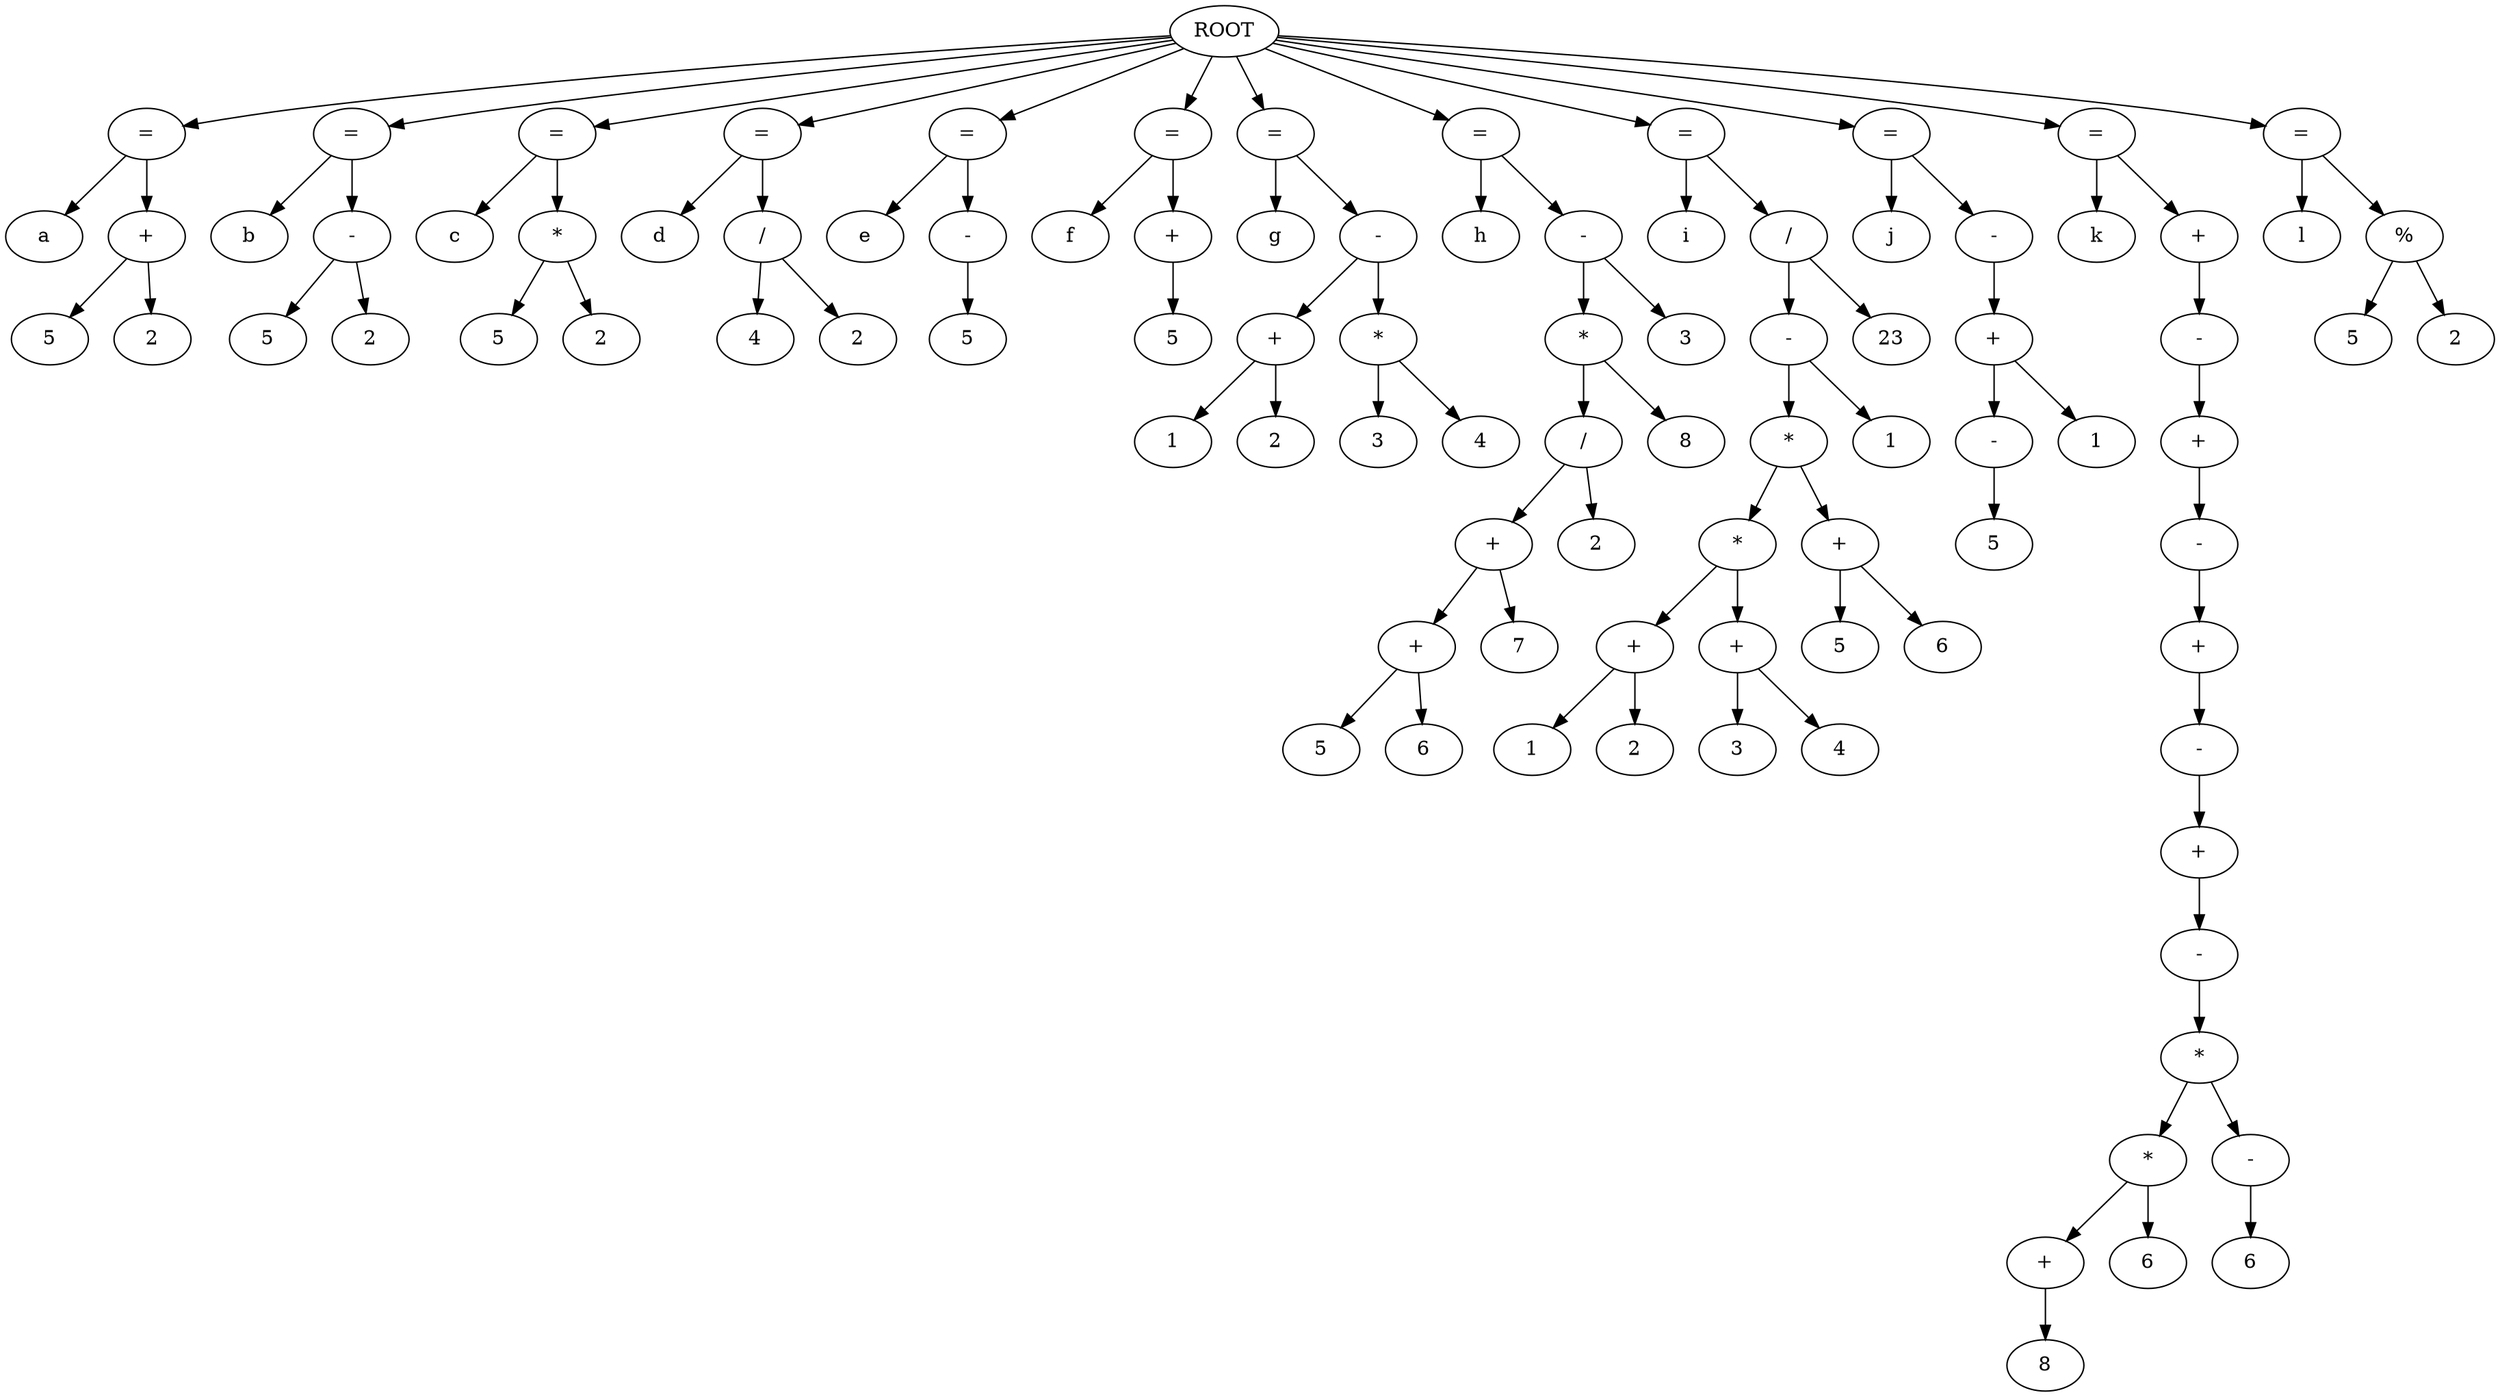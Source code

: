 strict digraph G{
l11[label = "="]
l111[label = "="]
l1111[label = "="]
l11111[label = "="]
l111111[label = "="]
l1111111[label = "="]
l11111111[label = "="]
l111111111[label = "="]
l1111111111[label = "="]
l11111111111[label = "="]
l111111111111[label = "="]
l1111111111111[label = "="]
"ROOT"->"l11"
l111111111111131[label = "a"]
l1111111111111311[label = "+"]
"l11"->l111111111111131
"l11"->"l1111111111111311"
l1111111111111311331[label = "5"]
l11111111111113113311[label = "2"]
"l1111111111111311"->l1111111111111311331
"l1111111111111311"->l11111111111113113311
"ROOT"->"l111"
l1111111111111331[label = "b"]
l11111111111113311[label = "-"]
"l111"->l1111111111111331
"l111"->"l11111111111113311"
l11111111111113311331[label = "5"]
l111111111111133113311[label = "2"]
"l11111111111113311"->l11111111111113311331
"l11111111111113311"->l111111111111133113311
"ROOT"->"l1111"
l11111111111113331[label = "c"]
l111111111111133311[label = "*"]
"l1111"->l11111111111113331
"l1111"->"l111111111111133311"
l111111111111133311331[label = "5"]
l1111111111111333113311[label = "2"]
"l111111111111133311"->l111111111111133311331
"l111111111111133311"->l1111111111111333113311
"ROOT"->"l11111"
l111111111111133331[label = "d"]
l1111111111111333311[label = "/"]
"l11111"->l111111111111133331
"l11111"->"l1111111111111333311"
l1111111111111333311331[label = "4"]
l11111111111113333113311[label = "2"]
"l1111111111111333311"->l1111111111111333311331
"l1111111111111333311"->l11111111111113333113311
"ROOT"->"l111111"
l1111111111111333331[label = "e"]
l11111111111113333311[label = "-"]
"l111111"->l1111111111111333331
"l111111"->"l11111111111113333311"
l11111111111113333311331[label = "5"]
"l11111111111113333311"->l11111111111113333311331
"ROOT"->"l1111111"
l11111111111113333331[label = "f"]
l111111111111133333311[label = "+"]
"l1111111"->l11111111111113333331
"l1111111"->"l111111111111133333311"
l111111111111133333311331[label = "5"]
"l111111111111133333311"->l111111111111133333311331
"ROOT"->"l11111111"
l111111111111133333331[label = "g"]
l1111111111111333333311[label = "-"]
"l11111111"->l111111111111133333331
"l11111111"->"l1111111111111333333311"
l1111111111111333333311331[label = "+"]
l11111111111113333333113311[label = "*"]
"l1111111111111333333311"->"l1111111111111333333311331"
l1111111111111333333311331131[label = "1"]
l11111111111113333333113311311[label = "2"]
"l1111111111111333333311331"->l1111111111111333333311331131
"l1111111111111333333311331"->l11111111111113333333113311311
"l1111111111111333333311"->"l11111111111113333333113311"
l11111111111113333333113311331[label = "3"]
l111111111111133333331133113311[label = "4"]
"l11111111111113333333113311"->l11111111111113333333113311331
"l11111111111113333333113311"->l111111111111133333331133113311
"ROOT"->"l111111111"
l1111111111111333333331[label = "h"]
l11111111111113333333311[label = "-"]
"l111111111"->l1111111111111333333331
"l111111111"->"l11111111111113333333311"
l11111111111113333333311331[label = "*"]
l111111111111133333333113311[label = "3"]
"l11111111111113333333311"->"l11111111111113333333311331"
l11111111111113333333311331131[label = "/"]
l111111111111133333333113311311[label = "8"]
"l11111111111113333333311331"->"l11111111111113333333311331131"
l11111111111113333333311331131131[label = "+"]
l111111111111133333333113311311311[label = "2"]
"l11111111111113333333311331131"->"l11111111111113333333311331131131"
l11111111111113333333311331131131131[label = "+"]
l111111111111133333333113311311311311[label = "7"]
"l11111111111113333333311331131131"->"l11111111111113333333311331131131131"
l11111111111113333333311331131131131131[label = "5"]
l111111111111133333333113311311311311311[label = "6"]
"l11111111111113333333311331131131131"->l11111111111113333333311331131131131131
"l11111111111113333333311331131131131"->l111111111111133333333113311311311311311
"l11111111111113333333311331131131"->l111111111111133333333113311311311311
"l11111111111113333333311331131"->l111111111111133333333113311311311
"l11111111111113333333311331"->l111111111111133333333113311311
"l11111111111113333333311"->l111111111111133333333113311
"ROOT"->"l1111111111"
l11111111111113333333331[label = "i"]
l111111111111133333333311[label = "/"]
"l1111111111"->l11111111111113333333331
"l1111111111"->"l111111111111133333333311"
l111111111111133333333311331[label = "-"]
l1111111111111333333333113311[label = "23"]
"l111111111111133333333311"->"l111111111111133333333311331"
l111111111111133333333311331131[label = "*"]
l1111111111111333333333113311311[label = "1"]
"l111111111111133333333311331"->"l111111111111133333333311331131"
l111111111111133333333311331131131[label = "*"]
l1111111111111333333333113311311311[label = "+"]
"l111111111111133333333311331131"->"l111111111111133333333311331131131"
l111111111111133333333311331131131131[label = "+"]
l1111111111111333333333113311311311311[label = "+"]
"l111111111111133333333311331131131"->"l111111111111133333333311331131131131"
l111111111111133333333311331131131131131[label = "1"]
l1111111111111333333333113311311311311311[label = "2"]
"l111111111111133333333311331131131131"->l111111111111133333333311331131131131131
"l111111111111133333333311331131131131"->l1111111111111333333333113311311311311311
"l111111111111133333333311331131131"->"l1111111111111333333333113311311311311"
l1111111111111333333333113311311311311331[label = "3"]
l11111111111113333333331133113113113113311[label = "4"]
"l1111111111111333333333113311311311311"->l1111111111111333333333113311311311311331
"l1111111111111333333333113311311311311"->l11111111111113333333331133113113113113311
"l111111111111133333333311331131"->"l1111111111111333333333113311311311"
l1111111111111333333333113311311311331[label = "5"]
l11111111111113333333331133113113113311[label = "6"]
"l1111111111111333333333113311311311"->l1111111111111333333333113311311311331
"l1111111111111333333333113311311311"->l11111111111113333333331133113113113311
"l111111111111133333333311331"->l1111111111111333333333113311311
"l111111111111133333333311"->l1111111111111333333333113311
"ROOT"->"l11111111111"
l111111111111133333333331[label = "j"]
l1111111111111333333333311[label = "-"]
"l11111111111"->l111111111111133333333331
"l11111111111"->"l1111111111111333333333311"
l1111111111111333333333311331[label = "+"]
"l1111111111111333333333311"->"l1111111111111333333333311331"
l111111111111133333333331133131[label = "-"]
l1111111111111333333333311331311[label = "1"]
"l1111111111111333333333311331"->"l111111111111133333333331133131"
l111111111111133333333331133131131[label = "5"]
"l111111111111133333333331133131"->l111111111111133333333331133131131
"l1111111111111333333333311331"->l1111111111111333333333311331311
"ROOT"->"l111111111111"
l1111111111111333333333331[label = "k"]
l11111111111113333333333311[label = "+"]
"l111111111111"->l1111111111111333333333331
"l111111111111"->"l11111111111113333333333311"
l11111111111113333333333311331[label = "-"]
"l11111111111113333333333311"->"l11111111111113333333333311331"
l1111111111111333333333331133131[label = "+"]
"l11111111111113333333333311331"->"l1111111111111333333333331133131"
l111111111111133333333333113313131[label = "-"]
"l1111111111111333333333331133131"->"l111111111111133333333333113313131"
l11111111111113333333333311331313131[label = "+"]
"l111111111111133333333333113313131"->"l11111111111113333333333311331313131"
l1111111111111333333333331133131313131[label = "-"]
"l11111111111113333333333311331313131"->"l1111111111111333333333331133131313131"
l111111111111133333333333113313131313131[label = "+"]
"l1111111111111333333333331133131313131"->"l111111111111133333333333113313131313131"
l11111111111113333333333311331313131313131[label = "-"]
"l111111111111133333333333113313131313131"->"l11111111111113333333333311331313131313131"
l1111111111111333333333331133131313131313131[label = "*"]
"l11111111111113333333333311331313131313131"->"l1111111111111333333333331133131313131313131"
l111111111111133333333333113313131313131313131[label = "*"]
l1111111111111333333333331133131313131313131311[label = "-"]
"l1111111111111333333333331133131313131313131"->"l111111111111133333333333113313131313131313131"
l111111111111133333333333113313131313131313131131[label = "+"]
l1111111111111333333333331133131313131313131311311[label = "6"]
"l111111111111133333333333113313131313131313131"->"l111111111111133333333333113313131313131313131131"
l111111111111133333333333113313131313131313131131131[label = "8"]
"l111111111111133333333333113313131313131313131131"->l111111111111133333333333113313131313131313131131131
"l111111111111133333333333113313131313131313131"->l1111111111111333333333331133131313131313131311311
"l1111111111111333333333331133131313131313131"->"l1111111111111333333333331133131313131313131311"
l1111111111111333333333331133131313131313131311331[label = "6"]
"l1111111111111333333333331133131313131313131311"->l1111111111111333333333331133131313131313131311331
"ROOT"->"l1111111111111"
l11111111111113333333333331[label = "l"]
l111111111111133333333333311[label = "%"]
"l1111111111111"->l11111111111113333333333331
"l1111111111111"->"l111111111111133333333333311"
l111111111111133333333333311331[label = "5"]
l1111111111111333333333333113311[label = "2"]
"l111111111111133333333333311"->l111111111111133333333333311331
"l111111111111133333333333311"->l1111111111111333333333333113311
}

